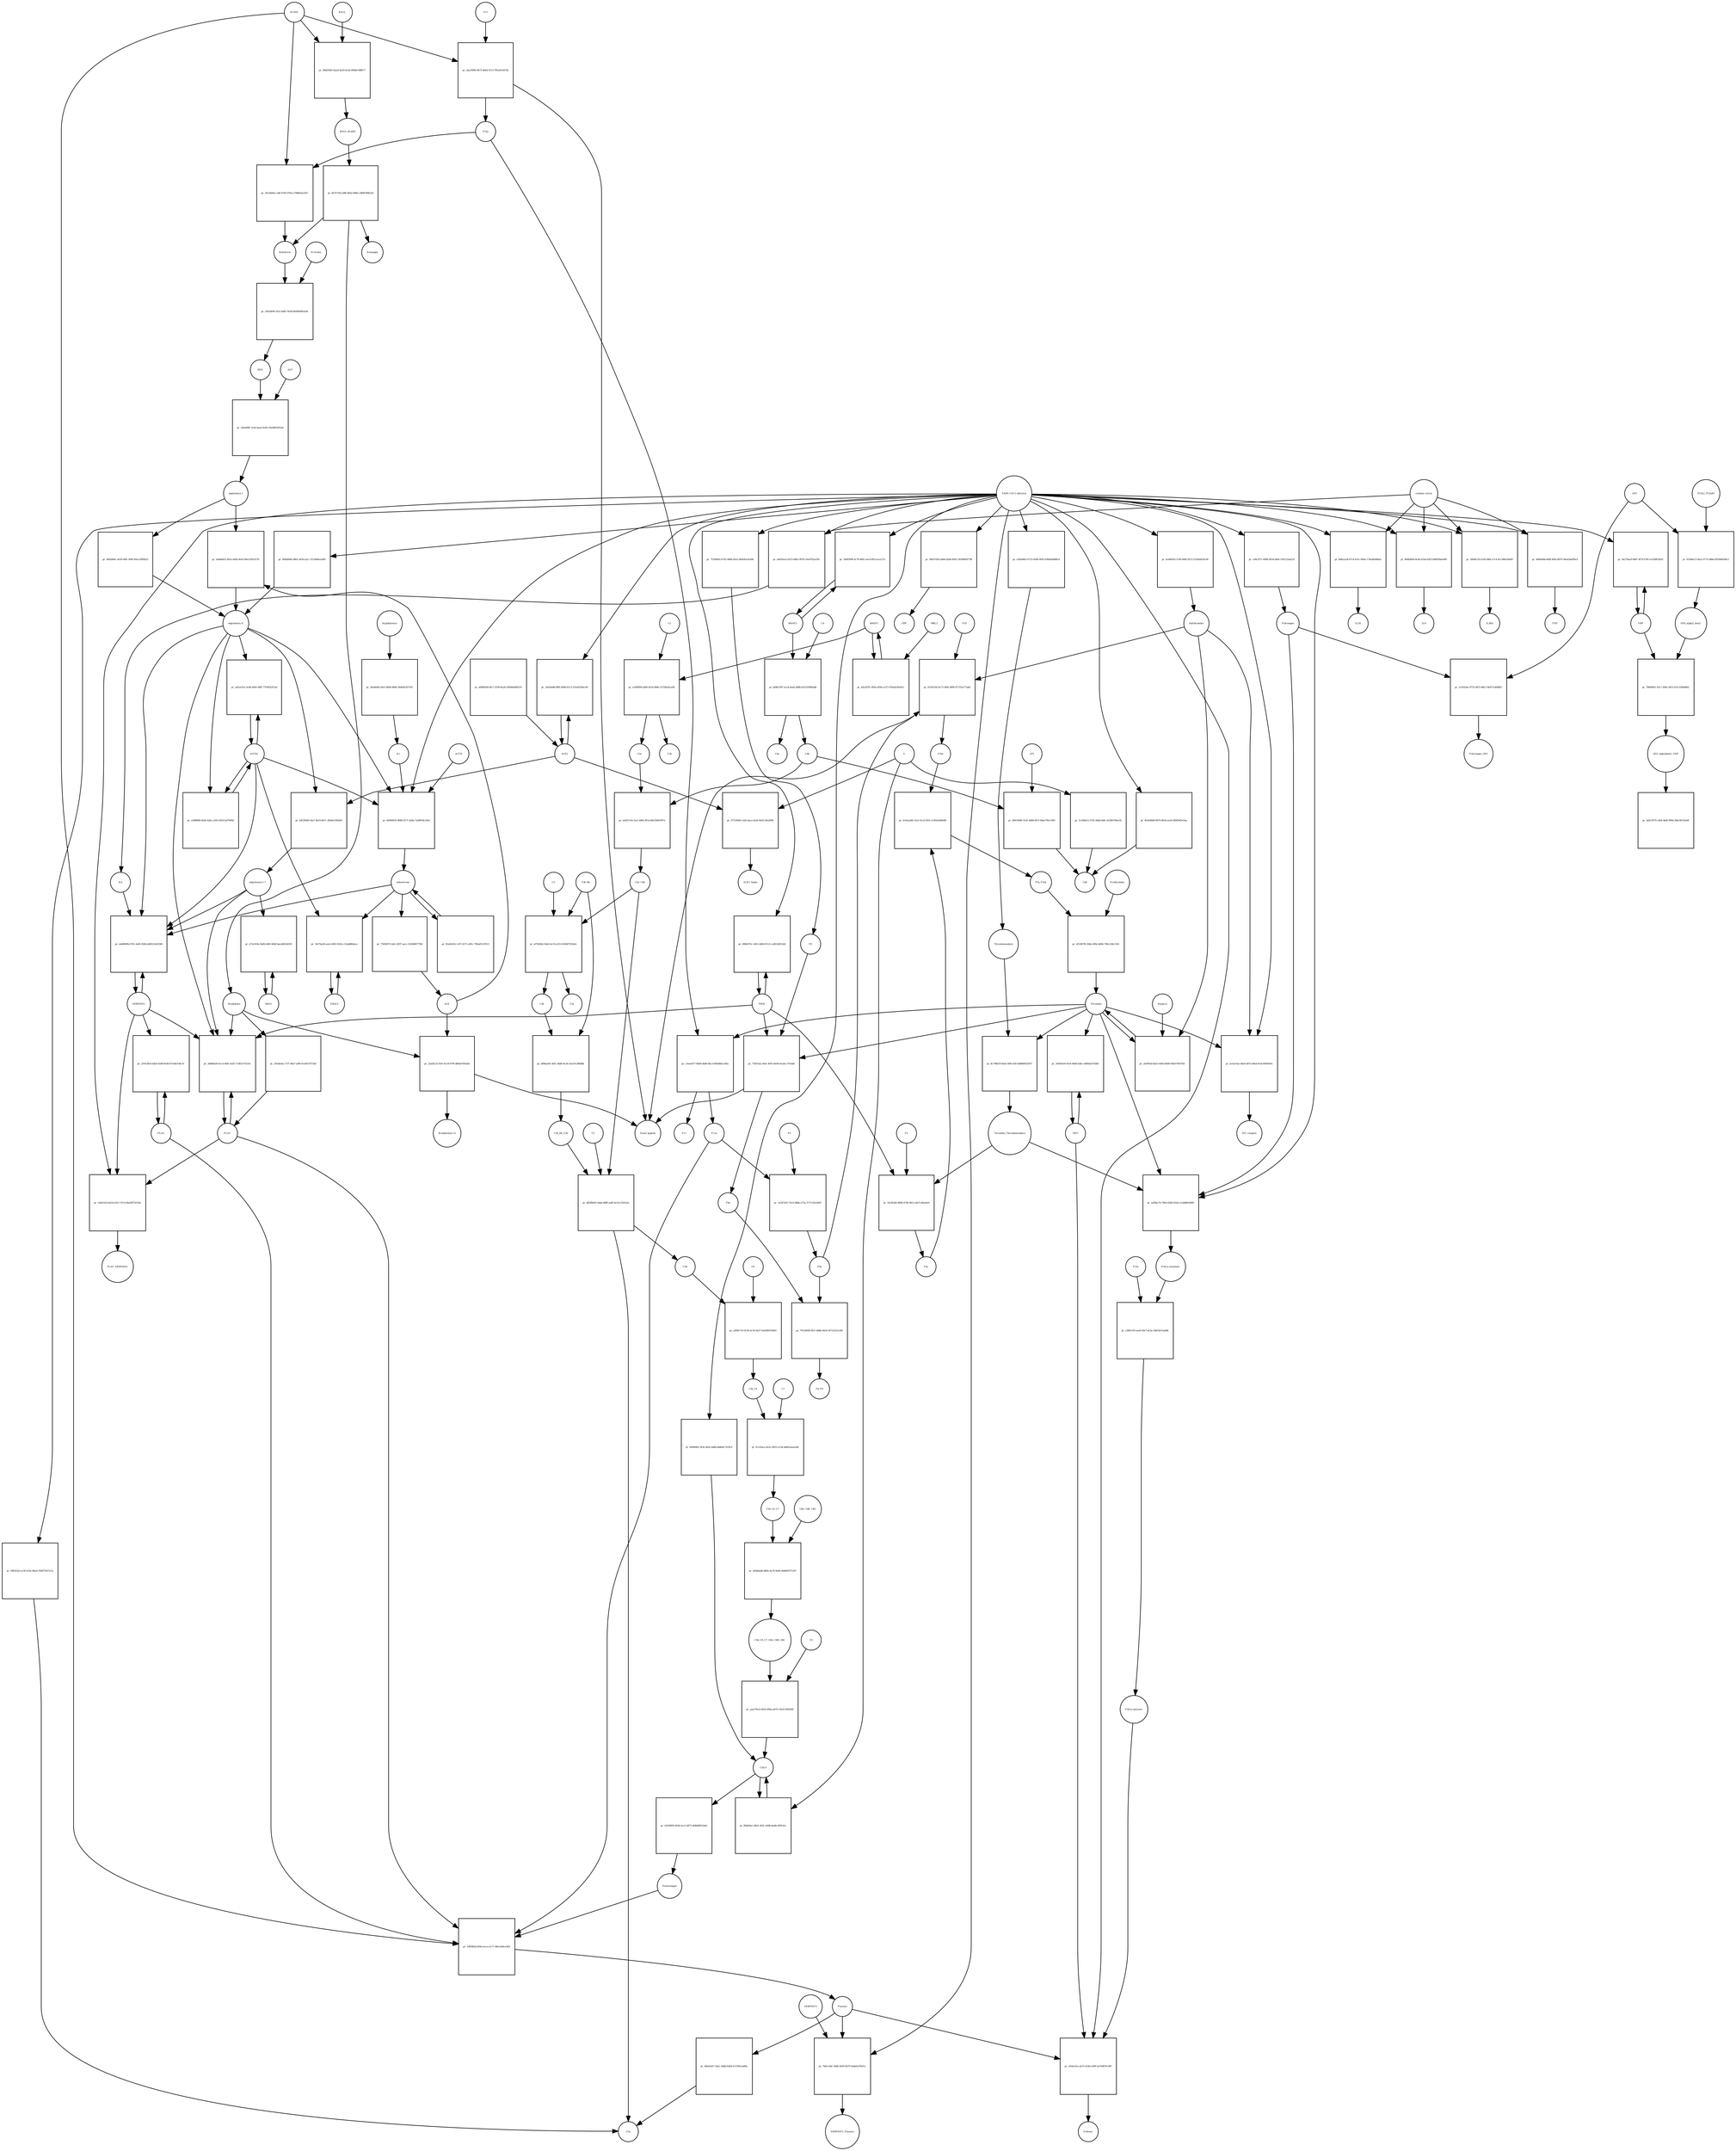 strict digraph  {
AGT [annotation="urn_miriam_hgnc_333|urn_miriam_taxonomy_9606", bipartite=0, cls=macromolecule, fontsize=4, label=AGT, shape=circle];
"pr_c8a44f8f-1a5d-4aa4-9e44-35e9d0529544" [annotation="", bipartite=1, cls=process, fontsize=4, label="pr_c8a44f8f-1a5d-4aa4-9e44-35e9d0529544", shape=square];
"angiotensin I" [annotation="urn_miriam_obo.chebi_CHEBI%3A2718|urn_miriam_taxonomy_9606", bipartite=0, cls="simple chemical", fontsize=4, label="angiotensin I", shape=circle];
REN [annotation="urn_miriam_hgnc.symbol_REN|urn_miriam_taxonomy_9606", bipartite=0, cls=macromolecule, fontsize=4, label=REN, shape=circle];
F10 [annotation="urn_miriam_hgnc_3528|urn_miriam_taxonomy_9606", bipartite=0, cls=macromolecule, fontsize=4, label=F10, shape=circle];
"pr_61202165-8c71-4f6e-9f06-077333c77abd" [annotation="", bipartite=1, cls=process, fontsize=4, label="pr_61202165-8c71-4f6e-9f06-077333c77abd", shape=square];
F10a [annotation="urn_miriam_hgnc.symbol_F10|urn_miriam_mesh_D015951|urn_miriam_brenda_3.4.21.6|urn_miriam_taxonomy_9606", bipartite=0, cls=macromolecule, fontsize=4, label=F10a, shape=circle];
"Small peptide" [annotation=urn_miriam_mesh_D010446, bipartite=0, cls=macromolecule, fontsize=4, label="Small peptide", shape=circle];
F9a [annotation="urn_miriam_hgnc.symbol_F9|urn_miriam_mesh_D015949|urn_miriam_taxonomy_9606", bipartite=0, cls=macromolecule, fontsize=4, label=F9a, shape=circle];
Antithrombin [annotation="urn_miriam_hgnc_775|urn_miriam_taxonomy_9606", bipartite=0, cls=macromolecule, fontsize=4, label=Antithrombin, shape=circle];
"pr_dabbb823-491a-40b5-8e05-6fee35933278" [annotation="", bipartite=1, cls=process, fontsize=4, label="pr_dabbb823-491a-40b5-8e05-6fee35933278", shape=square];
"angiotensin II" [annotation="urn_miriam_obo.chebi_CHEBI%3A2718|urn_miriam_taxonomy_9606", bipartite=0, cls="simple chemical", fontsize=4, label="angiotensin II", shape=circle];
ACE [annotation="urn_miriam_hgnc_2707|urn_miriam_taxonomy_9606", bipartite=0, cls=macromolecule, fontsize=4, label=ACE, shape=circle];
F12 [annotation="urn_miriam_hgnc_3530|urn_miriam_taxonomy_9606", bipartite=0, cls=macromolecule, fontsize=4, label=F12, shape=circle];
"pr_2aa35f86-0b73-4644-9113-7ffa20c647d2" [annotation="", bipartite=1, cls=process, fontsize=4, label="pr_2aa35f86-0b73-4644-9113-7ffa20c647d2", shape=square];
F12a [annotation="urn_miriam_hgnc.symbol_F12|urn_miriam_mesh_D015956|urn_miriam_brenda_3.4.21.38|urn_miriam_taxonomy_9606", bipartite=0, cls=macromolecule, fontsize=4, label=F12a, shape=circle];
KLKB1 [annotation="urn_miriam_hgnc_6371|urn_miriam_taxonomy_9606", bipartite=0, cls=macromolecule, fontsize=4, label=KLKB1, shape=circle];
"pr_c3eae677-8d08-4bd6-8bc3-b65d0b2c2bfa" [annotation="", bipartite=1, cls=process, fontsize=4, label="pr_c3eae677-8d08-4bd6-8bc3-b65d0b2c2bfa", shape=square];
F11 [annotation="urn_miriam_hgnc_3529|urn_miriam_taxonomy_9606", bipartite=0, cls=macromolecule, fontsize=4, label=F11, shape=circle];
F11a [annotation="urn_miriam_hgnc.symbol_F11|urn_miriam_mesh_D015945|urn_miriam_brenda_3.4.21.27|urn_miriam_taxonomy_9606", bipartite=0, cls=macromolecule, fontsize=4, label=F11a, shape=circle];
Thrombin [annotation="urn_miriam_hgnc_3535|urn_miriam_taxonomy_9606", bipartite=0, cls=macromolecule, fontsize=4, label=Thrombin, shape=circle];
"pr_60d29281-baa6-4e20-bc4a-f9fddc588677" [annotation="", bipartite=1, cls=process, fontsize=4, label="pr_60d29281-baa6-4e20-bc4a-f9fddc588677", shape=square];
KNG1 [annotation="urn_miriam_hgnc.symbol_6383|urn_miriam_taxonomy_9606", bipartite=0, cls=macromolecule, fontsize=4, label=KNG1, shape=circle];
KNG1_KLKB1 [annotation="urn_miriam_pubmed_17598838|urn_miriam_intact_EBI-10087151|urn_miriam_hgnc_6371|urn_miriam_hgnc_6383|urn_miriam_taxonomy_9606", bipartite=0, cls=complex, fontsize=4, label=KNG1_KLKB1, shape=circle];
F9 [annotation="urn_miriam_hgnc_35531|urn_miriam_taxonomy_9606", bipartite=0, cls=macromolecule, fontsize=4, label=F9, shape=circle];
"pr_3c647d53-76c6-48bb-a75a-3717cd3cbb91" [annotation="", bipartite=1, cls=process, fontsize=4, label="pr_3c647d53-76c6-48bb-a75a-3717cd3cbb91", shape=square];
"pr_79135090-f831-48db-9d24-56722251a3f4" [annotation="", bipartite=1, cls=process, fontsize=4, label="pr_79135090-f831-48db-9d24-56722251a3f4", shape=square];
F8a [annotation="urn_miriam_hgnc.symbol_F8|urn_miriam_mesh_D015944|urn_miriam_taxonomy_9606", bipartite=0, cls=macromolecule, fontsize=4, label=F8a, shape=circle];
F8_F9 [annotation="urn_miriam_pubmed_22471307|urn_miriam_hgnc_3546|urn_miriam_hgnc_35531|urn_miriam_intact_EBI-11621595|urn_miriam_taxonomy_9606", bipartite=0, cls=complex, fontsize=4, label=F8_F9, shape=circle];
F5 [annotation="urn_miriam_hgnc_3541|urn_miriam_taxonomy_9606", bipartite=0, cls=macromolecule, fontsize=4, label=F5, shape=circle];
"pr_16c6f2b6-98d9-4706-9fe2-e8e7c46eafe6" [annotation="", bipartite=1, cls=process, fontsize=4, label="pr_16c6f2b6-98d9-4706-9fe2-e8e7c46eafe6", shape=square];
F5a [annotation="urn_miriam_hgnc.symbol_F5|urn_miriam_mesh_D015943|urn_miriam_taxonomy_9606", bipartite=0, cls=macromolecule, fontsize=4, label=F5a, shape=circle];
Thrombin_Thrombomodulin [annotation="urn_miriam_pubmed_6282863|urn_miriam_taxonomy_9986|urn_miriam_biogrid_283352|urn_miriam_mesh_D013917|urn_miriam_hgnc_11784", bipartite=0, cls=complex, fontsize=4, label=Thrombin_Thrombomodulin, shape=circle];
PROC [annotation="urn_miriam_hgnc_9451|urn_miriam_taxonomy_9606", bipartite=0, cls=macromolecule, fontsize=4, label=PROC, shape=circle];
"pr_0c9aa3d4-13e2-41cd-9201-a7d5d1d90e8b" [annotation="", bipartite=1, cls=process, fontsize=4, label="pr_0c9aa3d4-13e2-41cd-9201-a7d5d1d90e8b", shape=square];
F5a_F10a [annotation="urn_miriam_pubmed_2303476|urn_miriam_mesh_C022475|urn_miriam_mesh_D15943|urn_miriam_mesh_D015951|urn_miriam_taxonomy_9606", bipartite=0, cls=complex, fontsize=4, label=F5a_F10a, shape=circle];
Prothrombin [annotation="urn_miriam_hgnc_3535|urn_miriam_taxonomy_9606", bipartite=0, cls=macromolecule, fontsize=4, label=Prothrombin, shape=circle];
"pr_d51687f0-29de-490e-b846-780c228c5182" [annotation="", bipartite=1, cls=process, fontsize=4, label="pr_d51687f0-29de-490e-b846-780c228c5182", shape=square];
"pr_afeff93d-bb23-405b-80d9-f4bf37947565" [annotation="", bipartite=1, cls=process, fontsize=4, label="pr_afeff93d-bb23-405b-80d9-f4bf37947565", shape=square];
Heparin [annotation="urn_miriam_pubmed_708377|urn_miriam_obo.chebi_CHEBI%3A28304|urn_miriam_taxonomy_9606", bipartite=0, cls="simple chemical", fontsize=4, label=Heparin, shape=circle];
Plasminogen [annotation="urn_miriam_hgnc_9071|urn_miriam_taxonomy_9606", bipartite=0, cls=macromolecule, fontsize=4, label=Plasminogen, shape=circle];
"pr_1df09b24-859a-4cce-a171-48ec6e8ce264" [annotation="", bipartite=1, cls=process, fontsize=4, label="pr_1df09b24-859a-4cce-a171-48ec6e8ce264", shape=square];
Plasmin [annotation="urn_miriam_hgnc.symbol_PLG|urn_miriam_mesh_D005341|urn_miriam_brenda_3.4.21.7|urn_miriam_taxonomy_9606", bipartite=0, cls=macromolecule, fontsize=4, label=Plasmin, shape=circle];
PLAT [annotation="urn_miriam_hgnc_9051|urn_miriam_taxonomy_9606", bipartite=0, cls=macromolecule, fontsize=4, label=PLAT, shape=circle];
PLAU [annotation="urn_miriam_hgnc_9052|urn_miriam_taxonomy_9606", bipartite=0, cls=macromolecule, fontsize=4, label=PLAU, shape=circle];
"pr_ae3a14aa-b4ed-487a-b6ed-9cbc409efd3a" [annotation="", bipartite=1, cls=process, fontsize=4, label="pr_ae3a14aa-b4ed-487a-b6ed-9cbc409efd3a", shape=square];
"TAT complex" [annotation="urn_miriam_pubmed_22930518|urn_miriam_mesh_C046193|urn_miriam_mesh_D013917|urn_miriam_hgnc_775|urn_miriam_taxonomy_9606", bipartite=0, cls=complex, fontsize=4, label="TAT complex", shape=circle];
"SARS-CoV-2 infection" [annotation="urn_miriam_taxonomy_2697049|urn_miriam_mesh_D012327", bipartite=0, cls=phenotype, fontsize=4, label="SARS-CoV-2 infection", shape=circle];
"pr_3db8b5e8-4cc4-409c-b2d7-154f2e75523e" [annotation="", bipartite=1, cls=process, fontsize=4, label="pr_3db8b5e8-4cc4-409c-b2d7-154f2e75523e", shape=square];
SERPINE1 [annotation="", bipartite=0, cls=macromolecule, fontsize=4, label=SERPINE1, shape=circle];
Bradykinin [annotation="urn_miriam_obo.chebi_CHEBI%3A3165|urn_miriam_taxonomy_9606", bipartite=0, cls=macromolecule, fontsize=4, label=Bradykinin, shape=circle];
"angiotensin I-7" [annotation="urn_miriam_obo.chebi_CHEBI%3A55438|urn_miriam_taxonomy_9606", bipartite=0, cls="simple chemical", fontsize=4, label="angiotensin I-7", shape=circle];
TAFI [annotation="urn_miriam_hgnc_1546|urn_miriam_taxonomy_9606", bipartite=0, cls=macromolecule, fontsize=4, label=TAFI, shape=circle];
"pr_205663e9-fe54-40d4-b5bc-e680eb37b5b0" [annotation="", bipartite=1, cls=process, fontsize=4, label="pr_205663e9-fe54-40d4-b5bc-e680eb37b5b0", shape=square];
"pr_c8e0141d-de16-43a7-97c6-4ba93f7431be" [annotation="", bipartite=1, cls=process, fontsize=4, label="pr_c8e0141d-de16-43a7-97c6-4ba93f7431be", shape=square];
PLAT_SERPINE1 [annotation="urn_miriam_pubmed_22449964|urn_miriam_intact_EBI-7800882|urn_miriam_hgnc_9051|urn_miriam_hgnc_8593|urn_miriam_taxonomy_9606", bipartite=0, cls=complex, fontsize=4, label=PLAT_SERPINE1, shape=circle];
"pr_40d30841-4e59-49fc-9f46-9dce19f0fb22" [annotation="", bipartite=1, cls=process, fontsize=4, label="pr_40d30841-4e59-49fc-9f46-9dce19f0fb22", shape=square];
"pr_c0dc3f71-696d-4934-bb01-f30121fad12f" [annotation="", bipartite=1, cls=process, fontsize=4, label="pr_c0dc3f71-696d-4934-bb01-f30121fad12f", shape=square];
Fibrinogen [annotation="urn_miriam_pubmed_19296670|urn_miriam_obo.go_GO%3A0005577|urn_miriam_hgnc_3661|urn_miriam_hgnc_3662|urn_miriam_hgnc_3694|urn_miriam_taxonomy_9606", bipartite=0, cls=complex, fontsize=4, label=Fibrinogen, shape=circle];
"pr_fb7071fd-a98f-4602-980b-cdf88780b524" [annotation="", bipartite=1, cls=process, fontsize=4, label="pr_fb7071fd-a98f-4602-980b-cdf88780b524", shape=square];
Kininogen [annotation="urn_miriam_hgnc.symbol_KNG1|urn_miriam_mesh_D019679|urn_miriam_taxonomy_9606", bipartite=0, cls=macromolecule, fontsize=4, label=Kininogen, shape=circle];
Kallikrein [annotation="urn_miriam_hgnc.symbol_KLKB1|urn_miriam_mesh_D020842|urn_miriam_brenda_3.4.21.34|urn_miriam_taxonomy_9606", bipartite=0, cls=macromolecule, fontsize=4, label=Kallikrein, shape=circle];
"pr_aafbbc74-7864-4284-933d-1ca8d6b54f89" [annotation="", bipartite=1, cls=process, fontsize=4, label="pr_aafbbc74-7864-4284-933d-1ca8d6b54f89", shape=square];
"Fibrin monomer" [annotation="urn_miriam_mesh_C011468|urn_miriam_taxonomy_9606", bipartite=0, cls=macromolecule, fontsize=4, label="Fibrin monomer", shape=circle];
"pr_8c798b19-8a42-4f6f-af5f-6d8840f32057" [annotation="", bipartite=1, cls=process, fontsize=4, label="pr_8c798b19-8a42-4f6f-af5f-6d8840f32057", shape=square];
Thrombomodulin [annotation="urn_miriam_hgnc_11784|urn_miriam_taxonomy_9606", bipartite=0, cls=macromolecule, fontsize=4, label=Thrombomodulin, shape=circle];
C3 [annotation="urn_miriam_hgnc_1318|urn_miriam_taxonomy_9606", bipartite=0, cls=macromolecule, fontsize=4, label=C3, shape=circle];
"pr_af7826b2-04a0-4c10-a255-6100d7593a0c" [annotation="", bipartite=1, cls=process, fontsize=4, label="pr_af7826b2-04a0-4c10-a255-6100d7593a0c", shape=square];
C3a [annotation="urn_miriam_hgnc.symbol_C3|urn_miriam_mesh_D015926|urn_miriam_taxonomy_9606", bipartite=0, cls=macromolecule, fontsize=4, label=C3a, shape=circle];
C3b [annotation="urn_miriam_hgnc.symbol_C3|urn_miriam_mesh_D003179|urn_miriam_taxonomy_9606", bipartite=0, cls=macromolecule, fontsize=4, label=C3b, shape=circle];
C3b_Bb [annotation="urn_miriam_pubmed_12440962|urn_miriam_brenda_3.4.21.47|urn_miriam_mesh_D051561|urn_miriam_mesh_D003179|urn_miriam_hgnc_1037|urn_miriam_taxonomy_9606", bipartite=0, cls=complex, fontsize=4, label=C3b_Bb, shape=circle];
C2a_C4b [annotation="urn_miriam_mesh_D051574|urn_miriam_brenda_3.4.21.43|urn_miriam_mesh_D050678|urn_miriam_hgnc_1324|urn_miriam_taxonomy_9606", bipartite=0, cls=complex, fontsize=4, label=C2a_C4b, shape=circle];
C5 [annotation="urn_miriam_hgnc_1331|urn_miriam_taxonomy_9606", bipartite=0, cls=macromolecule, fontsize=4, label=C5, shape=circle];
"pr_dd58b943-4dab-488f-aa8f-6a7ec5243a5a" [annotation="", bipartite=1, cls=process, fontsize=4, label="pr_dd58b943-4dab-488f-aa8f-6a7ec5243a5a", shape=square];
C5b [annotation="urn_miriam_hgnc.symbol_C5|urn_miriam_mesh_D050776|urn_miriam_taxonomy_9606", bipartite=0, cls=macromolecule, fontsize=4, label=C5b, shape=circle];
C5a [annotation="urn_miriam_hgnc.symbol_C5|urn_miriam_mesh_D015936|urn_miriam_taxonomy_9606", bipartite=0, cls=macromolecule, fontsize=4, label=C5a, shape=circle];
C3b_Bb_C3b [annotation="urn_miriam_pubmed_12440962|urn_miriam_brenda_34.4.21.47|urn_miriam_mesh_D051566|urn_miriam_mesh_D003179|urn_miriam_hgnc_1037|urn_miriam_taxonomy_9606", bipartite=0, cls=complex, fontsize=4, label=C3b_Bb_C3b, shape=circle];
"pr_a099c753-8130-4c50-8e37-b5d39f474603" [annotation="", bipartite=1, cls=process, fontsize=4, label="pr_a099c753-8130-4c50-8e37-b5d39f474603", shape=square];
C6 [annotation="urn_miriam_hgnc_1339|urn_miriam_taxonomy_9606", bipartite=0, cls=macromolecule, fontsize=4, label=C6, shape=circle];
C5b_C6 [annotation="urn_miriam_mesh_C050974|urn_miriam_mesh_D050776|urn_miriam_hgnc_1339|urn_miriam_taxonomy_9606", bipartite=0, cls=complex, fontsize=4, label=C5b_C6, shape=circle];
"pr_fcc03ace-d21e-4955-a158-b8d01eaae5d6" [annotation="", bipartite=1, cls=process, fontsize=4, label="pr_fcc03ace-d21e-4955-a158-b8d01eaae5d6", shape=square];
C7 [annotation="urn_miriam_hgnc_HGNC%3A1346|urn_miriam_taxonomy_9606", bipartite=0, cls=macromolecule, fontsize=4, label=C7, shape=circle];
C5b_C6_C7 [annotation="urn_miriam_pubmed_28630159|urn_miriam_mesh_C037453|urn_miriam_mesh_D050776|urn_miriam_hgnc_1339|urn_miriam_hgnc_1346|urn_miriam_taxonomy_9606", bipartite=0, cls=complex, fontsize=4, label=C5b_C6_C7, shape=circle];
"pr_b0440abb-880e-4a74-9e84-9dd400575347" [annotation="", bipartite=1, cls=process, fontsize=4, label="pr_b0440abb-880e-4a74-9e84-9dd400575347", shape=square];
C8A_C8B_C8G [annotation="urn_miriam_mesh_D003185|urn_miriam_hgnc_1353|urn_miriam_hgnc_1352|urn_miriam_hgnc_1354|urn_miriam_taxonomy_9606", bipartite=0, cls=complex, fontsize=4, label=C8A_C8B_C8G, shape=circle];
C5b_C6_C7_C8A_C8B_C8G [annotation="urn_miriam_pubmed_28630159|urn_miriam_mesh_C042295|urn_miriam_mesh_D050776|urn_miriam_hgnc_1339|urn_miriam_hgnc_1352|urn_miriam_hgnc_1353|urn_miriam_hgnc_1354|urn_miriam_taxonomy_9606", bipartite=0, cls=complex, fontsize=4, label=C5b_C6_C7_C8A_C8B_C8G, shape=circle];
"pr_aae57bcd-26e9-484a-ab79-c0e5c3500280" [annotation="", bipartite=1, cls=process, fontsize=4, label="pr_aae57bcd-26e9-484a-ab79-c0e5c3500280", shape=square];
C9 [annotation="urn_miriam_hgnc_1358|urn_miriam_taxonomy_9606", bipartite=0, cls=macromolecule, fontsize=4, label=C9, shape=circle];
"C5b-9" [annotation="urn_miriam_obo.go_GO%3A0005579|urn_miriam_mesh_D015938|urn_miriam_mesh_D050776|urn_miriam_hgnc_1339|urn_miriam_hgnc_1346|urn_miriam_hgnc_1352|urn_miriam_hgnc_1353|urn_miriam_hgnc_1354|urn_miriam_hgnc_1358|urn_miriam_taxonomy_9606", bipartite=0, cls=complex, fontsize=4, label="C5b-9", shape=circle];
"pr_25913824-6d24-45d9-8c0b-67e44214fa7e" [annotation="", bipartite=1, cls=process, fontsize=4, label="pr_25913824-6d24-45d9-8c0b-67e44214fa7e", shape=square];
MASP2 [annotation="urn_miriam_hgnc_6902|urn_miriam_taxonomy_9606", bipartite=0, cls=macromolecule, fontsize=4, label=MASP2, shape=circle];
"pr_560f5999-4c78-4661-aec0-fffccace127a" [annotation="", bipartite=1, cls=process, fontsize=4, label="pr_560f5999-4c78-4661-aec0-fffccace127a", shape=square];
MASP1 [annotation="urn_miriam_hgnc_6901|urn_miriam_taxonomy_9606", bipartite=0, cls=macromolecule, fontsize=4, label=MASP1, shape=circle];
"pr_45e2d7fc-895a-459e-a127-076a0c093d15" [annotation="", bipartite=1, cls=process, fontsize=4, label="pr_45e2d7fc-895a-459e-a127-076a0c093d15", shape=square];
MBL2 [annotation="urn_miriam_hgnc_6902|urn_miriam_taxonomy_9606", bipartite=0, cls=macromolecule, fontsize=4, label=MBL2, shape=circle];
C4 [annotation="urn_miriam_mesh_D00318|urn_miriam_taxonomy_9606", bipartite=0, cls=macromolecule, fontsize=4, label=C4, shape=circle];
"pr_b69b1387-eca4-4ead-a88b-b22103996ad8" [annotation="", bipartite=1, cls=process, fontsize=4, label="pr_b69b1387-eca4-4ead-a88b-b22103996ad8", shape=square];
C4b [annotation="urn_miriam_hgnc_1324|urn_miriam_taxonomy_9606", bipartite=0, cls=macromolecule, fontsize=4, label=C4b, shape=circle];
C4a [annotation="urn_miriam_hgnc_1323|urn_miriam_taxonomy_9606", bipartite=0, cls=macromolecule, fontsize=4, label=C4a, shape=circle];
"pr_eb267c64-2ecf-4865-8f1d-d0e35841967e" [annotation="", bipartite=1, cls=process, fontsize=4, label="pr_eb267c64-2ecf-4865-8f1d-d0e35841967e", shape=square];
C2a [annotation="urn_miriam_hgnc.symbol_C2|urn_miriam_mesh_D050678|urn_miriam_taxonomy_9606", bipartite=0, cls=macromolecule, fontsize=4, label=C2a, shape=circle];
"pr_df66ae9e-3d3c-4bd0-8c36-2ea10138b8bb" [annotation="", bipartite=1, cls=process, fontsize=4, label="pr_df66ae9e-3d3c-4bd0-8c36-2ea10138b8bb", shape=square];
"pr_d8418486-31d1-4d68-8f15-68ae785a7495" [annotation="", bipartite=1, cls=process, fontsize=4, label="pr_d8418486-31d1-4d68-8f15-68ae785a7495", shape=square];
C4d [annotation="urn_miriam_hgnc.symbol_C4b|urn_miriam_mesh_C032261|urn_miriam_taxonomy_9606", bipartite=0, cls=macromolecule, fontsize=4, label=C4d, shape=circle];
CFI [annotation="urn_miriam_hgnc_2771|urn_miriam_taxonomy_9606", bipartite=0, cls=macromolecule, fontsize=4, label=CFI, shape=circle];
"pr_75298d02-6742-486b-85e2-40efd5e3e2b8" [annotation="", bipartite=1, cls=process, fontsize=4, label="pr_75298d02-6742-486b-85e2-40efd5e3e2b8", shape=square];
F8 [annotation="urn_miriam_hgnc_3546|urn_miriam_taxonomy_9606", bipartite=0, cls=macromolecule, fontsize=4, label=F8, shape=circle];
"pr_dc484161-f109-446f-9215-515b56b10c90" [annotation="", bipartite=1, cls=process, fontsize=4, label="pr_dc484161-f109-446f-9215-515b56b10c90", shape=square];
ACE2 [annotation="urn_miriam_hgnc_13557|urn_miriam_taxonomy_9606", bipartite=0, cls=macromolecule, fontsize=4, label=ACE2, shape=circle];
"pr_19a5ba88-8ff6-4966-b113-332e6209ec90" [annotation="", bipartite=1, cls=process, fontsize=4, label="pr_19a5ba88-8ff6-4966-b113-332e6209ec90", shape=square];
"pr_97154944-1eb2-4ace-b2af-9d1fc26a289b" [annotation="", bipartite=1, cls=process, fontsize=4, label="pr_97154944-1eb2-4ace-b2af-9d1fc26a289b", shape=square];
S [annotation="urn_miriam_uniprot_P0DTC2|urn_miriam_uniprot_P59594|urn_miriam_taxonomy_2697049", bipartite=0, cls=macromolecule, fontsize=4, label=S, shape=circle];
ACE2_Spike [annotation="urn_miriam_pdb_6CS2|urn_miriam_hgnc_13557|urn_miriam_uniprot_P0DTC2|urn_miriam_taxonomy_9606|urn_miriam_taxonomy_2697049", bipartite=0, cls=complex, fontsize=4, label=ACE2_Spike, shape=circle];
"pr_a0808d30-bfc7-4199-8a2b-30949ed06219" [annotation="", bipartite=1, cls=process, fontsize=4, label="pr_a0808d30-bfc7-4199-8a2b-30949ed06219", shape=square];
"pr_6453f446-5da7-4b19-b87c-2fb9a5185b94" [annotation="", bipartite=1, cls=process, fontsize=4, label="pr_6453f446-5da7-4b19-b87c-2fb9a5185b94", shape=square];
"pr_5c366b13-2702-4dbd-bbfc-b228b79decf6" [annotation="", bipartite=1, cls=process, fontsize=4, label="pr_5c366b13-2702-4dbd-bbfc-b228b79decf6", shape=square];
"pr_fb0b56ec-8b21-4f3c-a098-6ad4c399141c" [annotation="", bipartite=1, cls=process, fontsize=4, label="pr_fb0b56ec-8b21-4f3c-a098-6ad4c399141c", shape=square];
"pr_99457d56-ab6d-42d6-8563-3934f809778f" [annotation="", bipartite=1, cls=process, fontsize=4, label="pr_99457d56-ab6d-42d6-8563-3934f809778f", shape=square];
CRP [annotation="urn_miriam_hgnc_2367|urn_miriam_taxonomy_9606", bipartite=0, cls=macromolecule, fontsize=4, label=CRP, shape=circle];
VWF [annotation="urn_miriam_hgnc_12726|urn_miriam_taxonomy_9606", bipartite=0, cls=macromolecule, fontsize=4, label=VWF, shape=circle];
"pr_0e27bae9-6867-4f70-b70f-ce530ff583ef" [annotation="", bipartite=1, cls=process, fontsize=4, label="pr_0e27bae9-6867-4f70-b70f-ce530ff583ef", shape=square];
"pr_0968476c-1d01-4408-87e3-ccd615d012d2" [annotation="", bipartite=1, cls=process, fontsize=4, label="pr_0968476c-1d01-4408-87e3-ccd615d012d2", shape=square];
"pr_60f984b1-0f3e-4b3e-8d6b-bbd69c7419c9" [annotation="", bipartite=1, cls=process, fontsize=4, label="pr_60f984b1-0f3e-4b3e-8d6b-bbd69c7419c9", shape=square];
"pr_4b3e68d8-8870-4634-ae5d-4fbf56d3c0aa" [annotation="", bipartite=1, cls=process, fontsize=4, label="pr_4b3e68d8-8870-4634-ae5d-4fbf56d3c0aa", shape=square];
"pr_784c1e8e-36db-4439-bb70-0add3a7f631a" [annotation="", bipartite=1, cls=process, fontsize=4, label="pr_784c1e8e-36db-4439-bb70-0add3a7f631a", shape=square];
SERPINF2 [annotation="urn_miriam_hgnc_9075|urn_miriam_taxonomy_9606", bipartite=0, cls=macromolecule, fontsize=4, label=SERPINF2, shape=circle];
SERPINF2_Plasmin [annotation="urn_miriam_pubmed_2437112|urn_miriam_biogrid_314240|urn_miriam_hgnc_9075|urn_miriam_mesh_D005341|urn_miriam_taxonomy_9606", bipartite=0, cls=complex, fontsize=4, label=SERPINF2_Plasmin, shape=circle];
"pr_e3b5d643-0733-4566-995f-436bd5db89cd" [annotation="", bipartite=1, cls=process, fontsize=4, label="pr_e3b5d643-0733-4566-995f-436bd5db89cd", shape=square];
"pr_59c5600a-c5df-4783-97b5-e788863ac657" [annotation="", bipartite=1, cls=process, fontsize=4, label="pr_59c5600a-c5df-4783-97b5-e788863ac657", shape=square];
Prorenin [annotation="urn_miriam_hgnc_9958|urn_miriam_taxonomy_9606", bipartite=0, cls=macromolecule, fontsize=4, label=Prorenin, shape=circle];
"pr_18424f99-52e5-4d81-9e38-4658000b5d30" [annotation="", bipartite=1, cls=process, fontsize=4, label="pr_18424f99-52e5-4d81-9e38-4658000b5d30", shape=square];
"pr_bdfea1a8-87c9-47ec-949a-17dedfa68da0" [annotation="", bipartite=1, cls=process, fontsize=4, label="pr_bdfea1a8-87c9-47ec-949a-17dedfa68da0", shape=square];
IL1B [annotation="urn_miriam_hgnc_5992|urn_miriam_taxonomy_9606", bipartite=0, cls=macromolecule, fontsize=4, label=IL1B, shape=circle];
"cytokine storm" [annotation="urn_miriam_pubmed_2504360|urn_miriam_taxonomy_9606", bipartite=0, cls=phenotype, fontsize=4, label="cytokine storm", shape=circle];
"pr_ed035ea3-d153-48b3-9976-16e9762a1f9c" [annotation="", bipartite=1, cls=process, fontsize=4, label="pr_ed035ea3-d153-48b3-9976-16e9762a1f9c", shape=square];
IL6 [annotation="urn_miriam_hgnc_6018|urn_miriam_taxonomy_9606", bipartite=0, cls=macromolecule, fontsize=4, label=IL6, shape=circle];
"pr_49f2432e-ec9f-418a-86ed-350875637a7a" [annotation="", bipartite=1, cls=process, fontsize=4, label="pr_49f2432e-ec9f-418a-86ed-350875637a7a", shape=square];
"pr_804fdd49-dc44-41b4-8293-b98f5f0ae469" [annotation="", bipartite=1, cls=process, fontsize=4, label="pr_804fdd49-dc44-41b4-8293-b98f5f0ae469", shape=square];
IL8 [annotation="urn_miriam_hgnc_6025|urn_miriam_taxonomy_9606", bipartite=0, cls=macromolecule, fontsize=4, label=IL8, shape=circle];
"pr_2fb40c18-a318-446f-a7c4-9cc586e54649" [annotation="", bipartite=1, cls=process, fontsize=4, label="pr_2fb40c18-a318-446f-a7c4-9cc586e54649", shape=square];
IL2RA [annotation="urn_miriam_hgnc_6008|urn_miriam_taxonomy_9606", bipartite=0, cls=macromolecule, fontsize=4, label=IL2RA, shape=circle];
C2 [annotation="urn_miriam_hgnc_1248|urn_miriam_taxonomy_9606", bipartite=0, cls=macromolecule, fontsize=4, label=C2, shape=circle];
"pr_a1f69f99-a409-4224-896e-5370fad2ca06" [annotation="", bipartite=1, cls=process, fontsize=4, label="pr_a1f69f99-a409-4224-896e-5370fad2ca06", shape=square];
C2b [annotation="urn_miriam_hgnc.symbol_C2|urn_miriam_mesh_D050679|urn_miriam_taxonomy_9606", bipartite=0, cls=macromolecule, fontsize=4, label=C2b, shape=circle];
"pr_2d16685f-6636-4ce1-b873-dfdb49022dad" [annotation="", bipartite=1, cls=process, fontsize=4, label="pr_2d16685f-6636-4ce1-b873-dfdb49022dad", shape=square];
"pr_46b3ed27-5b2c-4dbd-b284-b11509cabf8a" [annotation="", bipartite=1, cls=process, fontsize=4, label="pr_46b3ed27-5b2c-4dbd-b284-b11509cabf8a", shape=square];
"pr_46f6d4bd-6d9f-4f9a-8879-36e45da0f9c9" [annotation="", bipartite=1, cls=process, fontsize=4, label="pr_46f6d4bd-6d9f-4f9a-8879-36e45da0f9c9", shape=square];
TNF [annotation="urn_miriam_hgnc_11892|urn_miriam_taxonomy_9606", bipartite=0, cls=macromolecule, fontsize=4, label=TNF, shape=circle];
"pr_c5891cf0-eea9-45e7-8c5a-5dd15b7ea08b" [annotation="", bipartite=1, cls=process, fontsize=4, label="pr_c5891cf0-eea9-45e7-8c5a-5dd15b7ea08b", shape=square];
"Fibrin polymer" [annotation="urn_miriam_mesh_C465961|urn_miriam_taxonomy_9606", bipartite=0, cls=macromolecule, fontsize=4, label="Fibrin polymer", shape=circle];
F13a [annotation="urn_miriam_hgnc.symbol_F13|urn_miriam_mesh_D026122|urn_miriam_brenda_2.3.2.13|urn_miriam_taxonomy_9606", bipartite=0, cls=macromolecule, fontsize=4, label=F13a, shape=circle];
"pr_e41bc01e-ab7e-4c8d-a589-5a70d876c987" [annotation="", bipartite=1, cls=process, fontsize=4, label="pr_e41bc01e-ab7e-4c8d-a589-5a70d876c987", shape=square];
"D-dimer" [annotation="urn_miriam_pubmed_19008457|urn_miriam_mesh_C036309|urn_miriam_taxonomy_9606", bipartite=0, cls=macromolecule, fontsize=4, label="D-dimer", shape=circle];
GP6_alpha2beta1_VWF [annotation="urn_miriam_pubmed_25051961|urn_miriam_taxonomy_10090|urn_miriam_hgnc_14338|urn_miriam_hgnc_6137|urn_miriam_hgnc_6153|urn_miriam_hgnc_12726", bipartite=0, cls=complex, fontsize=4, label=GP6_alpha2beta1_VWF, shape=circle];
"pr_4d2c5970-a3b4-4bdf-998d-38dc9b7a9a4f" [annotation="", bipartite=1, cls="omitted process", fontsize=4, label="pr_4d2c5970-a3b4-4bdf-998d-38dc9b7a9a4f", shape=square];
GP6 [annotation="urn_miriam_hgnc_HGNC%3A14388|urn_miriam_taxonomy_9606", bipartite=0, cls=macromolecule, fontsize=4, label=GP6, shape=circle];
"pr_02364e13-9aa1-477a-9d9a-ff05b46300c1" [annotation="", bipartite=1, cls=process, fontsize=4, label="pr_02364e13-9aa1-477a-9d9a-ff05b46300c1", shape=square];
ITGA2_ITGAB1 [annotation="urn_miriam_intact_EBI-16428357|urn_miriam_hgnc_6137|urn_miriam_hgnc_6153|urn_miriam_taxonomy_9606", bipartite=0, cls=complex, fontsize=4, label=ITGA2_ITGAB1, shape=circle];
GP6_alpha2_beta1 [annotation="urn_miriam_pubmed_25051961|urn_miriam_taxonomy_10090|urn_miriam_hgnc_14338|urn_miriam_hgnc_6137|urn_miriam_hgnc_6153", bipartite=0, cls=complex, fontsize=4, label=GP6_alpha2_beta1, shape=circle];
"pr_78b99851-03c7-490c-bf52-015c339dd9d2" [annotation="", bipartite=1, cls=process, fontsize=4, label="pr_78b99851-03c7-490c-bf52-015c339dd9d2", shape=square];
"pr_2c9163ee-9733-4872-86a7-4b471c6f4b63" [annotation="", bipartite=1, cls=process, fontsize=4, label="pr_2c9163ee-9733-4872-86a7-4b471c6f4b63", shape=square];
Fibrinogen_GP6 [annotation="urn_miriam_pubmed_19296670|urn_miriam_obo.go_GO%3A0005577|urn_miriam_hgnc_HGNC%3A14388|urn_miriam_taxonomy_9606", bipartite=0, cls=complex, fontsize=4, label=Fibrinogen_GP6, shape=circle];
MAS1 [annotation="", bipartite=0, cls=macromolecule, fontsize=4, label=MAS1, shape=circle];
"pr_a72c818a-9a86-4683-b66f-bea3d618ef39" [annotation="", bipartite=1, cls=process, fontsize=4, label="pr_a72c818a-9a86-4683-b66f-bea3d618ef39", shape=square];
AGTR1 [annotation=urn_miriam_hgnc_336, bipartite=0, cls=macromolecule, fontsize=4, label=AGTR1, shape=circle];
"pr_ad1ee1b1-5cbb-449e-94ff-77f36f3247ad" [annotation="", bipartite=1, cls=process, fontsize=4, label="pr_ad1ee1b1-5cbb-449e-94ff-77f36f3247ad", shape=square];
"pr_241bfa4a-1737-46a7-af96-0cef027073a0" [annotation="", bipartite=1, cls=process, fontsize=4, label="pr_241bfa4a-1737-46a7-af96-0cef027073a0", shape=square];
"pr_22ad2c32-fb1f-4c18-97f9-d80a6785d2fa" [annotation="", bipartite=1, cls=process, fontsize=4, label="pr_22ad2c32-fb1f-4c18-97f9-d80a6785d2fa", shape=square];
"Bradykinin(1-5)" [annotation="urn_miriam_mesh_C079000|urn_miriam_taxonomy_9606", bipartite=0, cls=macromolecule, fontsize=4, label="Bradykinin(1-5)", shape=circle];
"pr_89a689de-8861-4f3b-a2cc-351404bced09" [annotation="", bipartite=1, cls=process, fontsize=4, label="pr_89a689de-8861-4f3b-a2cc-351404bced09", shape=square];
"pr_b0006632-0680-4271-b28a-7ad9918c29a5" [annotation="", bipartite=1, cls=process, fontsize=4, label="pr_b0006632-0680-4271-b28a-7ad9918c29a5", shape=square];
aldosterone [annotation="urn_miriam_obo.chebi_CHEBI%3A27584", bipartite=0, cls="simple chemical", fontsize=4, label=aldosterone, shape=circle];
"K+" [annotation="urn_miriam_obo.chebi_CHEBI%3A29103", bipartite=0, cls="simple chemical", fontsize=4, label="K+", shape=circle];
ACTH [annotation=urn_miriam_hgnc_9201, bipartite=0, cls="simple chemical", fontsize=4, label=ACTH, shape=circle];
"pr_ab48809b-0761-4e82-826b-dd6531b45586" [annotation="", bipartite=1, cls=process, fontsize=4, label="pr_ab48809b-0761-4e82-826b-dd6531b45586", shape=square];
"pr_92a9c832-1c97-4371-a95c-790ad5125913" [annotation="", bipartite=1, cls=process, fontsize=4, label="pr_92a9c832-1c97-4371-a95c-790ad5125913", shape=square];
NR3C2 [annotation="", bipartite=0, cls=macromolecule, fontsize=4, label=NR3C2, shape=circle];
"pr_5427ba58-eea3-4f43-922b-c15ab88fdace" [annotation="", bipartite=1, cls=process, fontsize=4, label="pr_5427ba58-eea3-4f43-922b-c15ab88fdace", shape=square];
"pr_e3688f8f-b62b-42dc-a343-40321ad7060d" [annotation="", bipartite=1, cls=process, fontsize=4, label="pr_e3688f8f-b62b-42dc-a343-40321ad7060d", shape=square];
"pr_735fcfaa-3e6c-4055-8e44-6ca4cc701dde" [annotation="", bipartite=1, cls=process, fontsize=4, label="pr_735fcfaa-3e6c-4055-8e44-6ca4cc701dde", shape=square];
"pr_7583f479-2efc-4297-aecc-f229d00775fb" [annotation="", bipartite=1, cls=process, fontsize=4, label="pr_7583f479-2efc-4297-aecc-f229d00775fb", shape=square];
"pr_2be4fd45-6dcf-4d94-86b0-36d64e507105" [annotation="", bipartite=1, cls=process, fontsize=4, label="pr_2be4fd45-6dcf-4d94-86b0-36d64e507105", shape=square];
Hypokalemia [annotation="urn_miriam_mesh_D007008|urn_miriam_taxonomy_9606", bipartite=0, cls=phenotype, fontsize=4, label=Hypokalemia, shape=circle];
AGT -> "pr_c8a44f8f-1a5d-4aa4-9e44-35e9d0529544"  [annotation="", interaction_type=consumption];
"pr_c8a44f8f-1a5d-4aa4-9e44-35e9d0529544" -> "angiotensin I"  [annotation="", interaction_type=production];
"angiotensin I" -> "pr_dabbb823-491a-40b5-8e05-6fee35933278"  [annotation="", interaction_type=consumption];
"angiotensin I" -> "pr_40d30841-4e59-49fc-9f46-9dce19f0fb22"  [annotation="", interaction_type=consumption];
REN -> "pr_c8a44f8f-1a5d-4aa4-9e44-35e9d0529544"  [annotation="urn_miriam_pubmed_10585461|urn_miriam_pubmed_30934934|urn_miriam_pubmed_6172448|urn_miriam_taxonomy_9606", interaction_type=catalysis];
F10 -> "pr_61202165-8c71-4f6e-9f06-077333c77abd"  [annotation="", interaction_type=consumption];
"pr_61202165-8c71-4f6e-9f06-077333c77abd" -> F10a  [annotation="", interaction_type=production];
"pr_61202165-8c71-4f6e-9f06-077333c77abd" -> "Small peptide"  [annotation="", interaction_type=production];
F10a -> "pr_0c9aa3d4-13e2-41cd-9201-a7d5d1d90e8b"  [annotation="", interaction_type=consumption];
F9a -> "pr_61202165-8c71-4f6e-9f06-077333c77abd"  [annotation="urn_miriam_pubmed_11551226|urn_miriam_pubmed_15853774|urn_miriam_taxonomy_9606", interaction_type=catalysis];
F9a -> "pr_79135090-f831-48db-9d24-56722251a3f4"  [annotation="", interaction_type=consumption];
Antithrombin -> "pr_61202165-8c71-4f6e-9f06-077333c77abd"  [annotation="urn_miriam_pubmed_11551226|urn_miriam_pubmed_15853774|urn_miriam_taxonomy_9606", interaction_type=inhibition];
Antithrombin -> "pr_afeff93d-bb23-405b-80d9-f4bf37947565"  [annotation="urn_miriam_pubmed_579490|urn_miriam_taxonomy_9606", interaction_type=inhibition];
Antithrombin -> "pr_ae3a14aa-b4ed-487a-b6ed-9cbc409efd3a"  [annotation="", interaction_type=consumption];
"pr_dabbb823-491a-40b5-8e05-6fee35933278" -> "angiotensin II"  [annotation="", interaction_type=production];
"angiotensin II" -> "pr_3db8b5e8-4cc4-409c-b2d7-154f2e75523e"  [annotation="urn_miriam_pubmed_10373228|urn_miriam_pubmed_3124286|urn_miriam_taxonomy_9606|urn_miriam_pubmed_12091055|urn_miriam_pubmed_3096399", interaction_type=catalysis];
"angiotensin II" -> "pr_6453f446-5da7-4b19-b87c-2fb9a5185b94"  [annotation="", interaction_type=consumption];
"angiotensin II" -> "pr_ad1ee1b1-5cbb-449e-94ff-77f36f3247ad"  [annotation="urn_miriam_pubmed_8158359|urn_miriam_taxonomy_9606", interaction_type=stimulation];
"angiotensin II" -> "pr_b0006632-0680-4271-b28a-7ad9918c29a5"  [annotation="urn_miriam_pubmed_8404594|urn_miriam_taxonomy_9606|urn_miriam_pubmed_173529|urn_miriam_taxonomy_9615|urn_miriam_pubmed_32565254", interaction_type=catalysis];
"angiotensin II" -> "pr_ab48809b-0761-4e82-826b-dd6531b45586"  [annotation="urn_miriam_pubmed_2091055|urn_miriam_taxonomy_9606|urn_miriam_pubmed_8034668|urn_miriam_pubmed_20591974|urn_miriam_pubmed_11983698", interaction_type=catalysis];
"angiotensin II" -> "pr_e3688f8f-b62b-42dc-a343-40321ad7060d"  [annotation=urn_miriam_pubmed_11983698, interaction_type=stimulation];
ACE -> "pr_dabbb823-491a-40b5-8e05-6fee35933278"  [annotation="urn_miriam_taxonomy_9606|urn_miriam_pubmed_190881|urn_miriam_pubmed_10969042", interaction_type=catalysis];
ACE -> "pr_22ad2c32-fb1f-4c18-97f9-d80a6785d2fa"  [annotation="urn_miriam_taxonomy_9606|urn_miriam_pubmed_10969042", interaction_type=catalysis];
F12 -> "pr_2aa35f86-0b73-4644-9113-7ffa20c647d2"  [annotation="", interaction_type=consumption];
"pr_2aa35f86-0b73-4644-9113-7ffa20c647d2" -> F12a  [annotation="", interaction_type=production];
"pr_2aa35f86-0b73-4644-9113-7ffa20c647d2" -> "Small peptide"  [annotation="", interaction_type=production];
F12a -> "pr_c3eae677-8d08-4bd6-8bc3-b65d0b2c2bfa"  [annotation="", interaction_type=consumption];
F12a -> "pr_59c5600a-c5df-4783-97b5-e788863ac657"  [annotation="urn_miriam_pubmed_21304106|urn_miriam_taxonomy_9606", interaction_type=catalysis];
KLKB1 -> "pr_2aa35f86-0b73-4644-9113-7ffa20c647d2"  [annotation="urn_miriam_pubmed_7391081|urn_miriam_taxonomy_9606|urn_miriam_pubmed_864009", interaction_type=catalysis];
KLKB1 -> "pr_60d29281-baa6-4e20-bc4a-f9fddc588677"  [annotation="", interaction_type=consumption];
KLKB1 -> "pr_1df09b24-859a-4cce-a171-48ec6e8ce264"  [annotation="urn_miriam_pubmed_89876|urn_miriam_taxonomy_9606|urn_miriam_pubmed_3850647|urn_miriam_pubmed_2966802|urn_miriam_pubmed_6539333", interaction_type=catalysis];
KLKB1 -> "pr_59c5600a-c5df-4783-97b5-e788863ac657"  [annotation="", interaction_type=consumption];
"pr_c3eae677-8d08-4bd6-8bc3-b65d0b2c2bfa" -> F11  [annotation="", interaction_type=production];
"pr_c3eae677-8d08-4bd6-8bc3-b65d0b2c2bfa" -> F11a  [annotation="", interaction_type=production];
F11a -> "pr_3c647d53-76c6-48bb-a75a-3717cd3cbb91"  [annotation="urn_miriam_pubmed_9100000|urn_miriam_taxonomy_9606", interaction_type=catalysis];
F11a -> "pr_1df09b24-859a-4cce-a171-48ec6e8ce264"  [annotation="urn_miriam_pubmed_89876|urn_miriam_taxonomy_9606|urn_miriam_pubmed_3850647|urn_miriam_pubmed_2966802|urn_miriam_pubmed_6539333", interaction_type=catalysis];
Thrombin -> "pr_c3eae677-8d08-4bd6-8bc3-b65d0b2c2bfa"  [annotation="urn_miriam_pubmed_21304106|urn_miriam_pubmed_8631976|urn_miriam_taxonomy_9606", interaction_type=catalysis];
Thrombin -> "pr_afeff93d-bb23-405b-80d9-f4bf37947565"  [annotation="", interaction_type=consumption];
Thrombin -> "pr_ae3a14aa-b4ed-487a-b6ed-9cbc409efd3a"  [annotation="", interaction_type=consumption];
Thrombin -> "pr_205663e9-fe54-40d4-b5bc-e680eb37b5b0"  [annotation="urn_miriam_pubmed_23809134|urn_miriam_taxonomy_9823", interaction_type=catalysis];
Thrombin -> "pr_aafbbc74-7864-4284-933d-1ca8d6b54f89"  [annotation="urn_miriam_pubmed_6282863|urn_miriam_pubmed_28228446|urn_miriam_pubmed_2117226|urn_miriam_taxonomy_9606", interaction_type=catalysis];
Thrombin -> "pr_8c798b19-8a42-4f6f-af5f-6d8840f32057"  [annotation="", interaction_type=consumption];
Thrombin -> "pr_735fcfaa-3e6c-4055-8e44-6ca4cc701dde"  [annotation="urn_miriam_pubmed_15746105|urn_miriam_taxonomy_9606", interaction_type=catalysis];
"pr_60d29281-baa6-4e20-bc4a-f9fddc588677" -> KNG1_KLKB1  [annotation="", interaction_type=production];
KNG1 -> "pr_60d29281-baa6-4e20-bc4a-f9fddc588677"  [annotation="", interaction_type=consumption];
KNG1_KLKB1 -> "pr_fb7071fd-a98f-4602-980b-cdf88780b524"  [annotation="urn_miriam_pubmed_6768384|urn_miriam_pubmed_4627469|urn_miriam_taxonomy_9606", interaction_type=catalysis];
F9 -> "pr_3c647d53-76c6-48bb-a75a-3717cd3cbb91"  [annotation="", interaction_type=consumption];
"pr_3c647d53-76c6-48bb-a75a-3717cd3cbb91" -> F9a  [annotation="", interaction_type=production];
"pr_79135090-f831-48db-9d24-56722251a3f4" -> F8_F9  [annotation="", interaction_type=production];
F8a -> "pr_79135090-f831-48db-9d24-56722251a3f4"  [annotation="", interaction_type=consumption];
F5 -> "pr_16c6f2b6-98d9-4706-9fe2-e8e7c46eafe6"  [annotation="", interaction_type=consumption];
"pr_16c6f2b6-98d9-4706-9fe2-e8e7c46eafe6" -> F5a  [annotation="", interaction_type=production];
F5a -> "pr_0c9aa3d4-13e2-41cd-9201-a7d5d1d90e8b"  [annotation="", interaction_type=consumption];
Thrombin_Thrombomodulin -> "pr_16c6f2b6-98d9-4706-9fe2-e8e7c46eafe6"  [annotation="urn_miriam_pubmed_6282863|urn_miriam_pubmed_6572921|urn_miriam_pubmed_2322551|urn_miriam_taxonomy_9606", interaction_type=inhibition];
Thrombin_Thrombomodulin -> "pr_aafbbc74-7864-4284-933d-1ca8d6b54f89"  [annotation="urn_miriam_pubmed_6282863|urn_miriam_pubmed_28228446|urn_miriam_pubmed_2117226|urn_miriam_taxonomy_9606", interaction_type=inhibition];
PROC -> "pr_16c6f2b6-98d9-4706-9fe2-e8e7c46eafe6"  [annotation="urn_miriam_pubmed_6282863|urn_miriam_pubmed_6572921|urn_miriam_pubmed_2322551|urn_miriam_taxonomy_9606", interaction_type=inhibition];
PROC -> "pr_3db8b5e8-4cc4-409c-b2d7-154f2e75523e"  [annotation="urn_miriam_pubmed_10373228|urn_miriam_pubmed_3124286|urn_miriam_taxonomy_9606|urn_miriam_pubmed_12091055|urn_miriam_pubmed_3096399", interaction_type=inhibition];
PROC -> "pr_0968476c-1d01-4408-87e3-ccd615d012d2"  [annotation="", interaction_type=consumption];
PROC -> "pr_735fcfaa-3e6c-4055-8e44-6ca4cc701dde"  [annotation="urn_miriam_pubmed_15746105|urn_miriam_taxonomy_9606", interaction_type=inhibition];
"pr_0c9aa3d4-13e2-41cd-9201-a7d5d1d90e8b" -> F5a_F10a  [annotation="", interaction_type=production];
F5a_F10a -> "pr_d51687f0-29de-490e-b846-780c228c5182"  [annotation="urn_miriam_pubmed_4430674|urn_miriam_pubmed_3818642|urn_miriam_taxonomy_9606", interaction_type=catalysis];
Prothrombin -> "pr_d51687f0-29de-490e-b846-780c228c5182"  [annotation="", interaction_type=consumption];
"pr_d51687f0-29de-490e-b846-780c228c5182" -> Thrombin  [annotation="", interaction_type=production];
"pr_afeff93d-bb23-405b-80d9-f4bf37947565" -> Thrombin  [annotation="", interaction_type=production];
Heparin -> "pr_afeff93d-bb23-405b-80d9-f4bf37947565"  [annotation="urn_miriam_pubmed_579490|urn_miriam_taxonomy_9606", interaction_type=catalysis];
Plasminogen -> "pr_1df09b24-859a-4cce-a171-48ec6e8ce264"  [annotation="", interaction_type=consumption];
"pr_1df09b24-859a-4cce-a171-48ec6e8ce264" -> Plasmin  [annotation="", interaction_type=production];
Plasmin -> "pr_784c1e8e-36db-4439-bb70-0add3a7f631a"  [annotation="", interaction_type=consumption];
Plasmin -> "pr_46b3ed27-5b2c-4dbd-b284-b11509cabf8a"  [annotation="urn_miriam_pubmed_27077125|urn_miriam_taxonomy_10090", interaction_type="necessary stimulation"];
Plasmin -> "pr_e41bc01e-ab7e-4c8d-a589-5a70d876c987"  [annotation="urn_miriam_pubmed_29096812|urn_miriam_pubmed_10574983|urn_miriam_pubmed_32172226|urn_miriam_taxonomy_9606", interaction_type=catalysis];
PLAT -> "pr_1df09b24-859a-4cce-a171-48ec6e8ce264"  [annotation="urn_miriam_pubmed_89876|urn_miriam_taxonomy_9606|urn_miriam_pubmed_3850647|urn_miriam_pubmed_2966802|urn_miriam_pubmed_6539333", interaction_type=catalysis];
PLAT -> "pr_3db8b5e8-4cc4-409c-b2d7-154f2e75523e"  [annotation="", interaction_type=consumption];
PLAT -> "pr_c8e0141d-de16-43a7-97c6-4ba93f7431be"  [annotation="", interaction_type=consumption];
PLAU -> "pr_1df09b24-859a-4cce-a171-48ec6e8ce264"  [annotation="urn_miriam_pubmed_89876|urn_miriam_taxonomy_9606|urn_miriam_pubmed_3850647|urn_miriam_pubmed_2966802|urn_miriam_pubmed_6539333", interaction_type=catalysis];
PLAU -> "pr_25913824-6d24-45d9-8c0b-67e44214fa7e"  [annotation="", interaction_type=consumption];
"pr_ae3a14aa-b4ed-487a-b6ed-9cbc409efd3a" -> "TAT complex"  [annotation="", interaction_type=production];
"SARS-CoV-2 infection" -> "pr_ae3a14aa-b4ed-487a-b6ed-9cbc409efd3a"  [annotation="urn_miriam_pubmed_8136018|urn_miriam_doi_10.1101%2F2020.04.25.20077842|urn_miriam_taxonomy_9606", interaction_type="necessary stimulation"];
"SARS-CoV-2 infection" -> "pr_c8e0141d-de16-43a7-97c6-4ba93f7431be"  [annotation="urn_miriam_pubmed_22449964|urn_miriam_doi_10.1101%2F2020.04.25.20077842|urn_miriam_taxonomy_9606", interaction_type="necessary stimulation"];
"SARS-CoV-2 infection" -> "pr_c0dc3f71-696d-4934-bb01-f30121fad12f"  [annotation="urn_miriam_pubmed_32172226|urn_miriam_taxonomy_9606", interaction_type="necessary stimulation"];
"SARS-CoV-2 infection" -> "pr_aafbbc74-7864-4284-933d-1ca8d6b54f89"  [annotation="urn_miriam_pubmed_6282863|urn_miriam_pubmed_28228446|urn_miriam_pubmed_2117226|urn_miriam_taxonomy_9606", interaction_type="necessary stimulation"];
"SARS-CoV-2 infection" -> "pr_560f5999-4c78-4661-aec0-fffccace127a"  [annotation="urn_miriam_pubmed_11290788|urn_miriam_pubmed_32299776|urn_miriam_taxonomy_9606", interaction_type=stimulation];
"SARS-CoV-2 infection" -> "pr_75298d02-6742-486b-85e2-40efd5e3e2b8"  [annotation="urn_miriam_pubmed_32367170|urn_miriam_taxonomy_9606", interaction_type="necessary stimulation"];
"SARS-CoV-2 infection" -> "pr_dc484161-f109-446f-9215-515b56b10c90"  [annotation="urn_miriam_pubmed_32302438|urn_miriam_taxonomy_9606", interaction_type=inhibition];
"SARS-CoV-2 infection" -> "pr_19a5ba88-8ff6-4966-b113-332e6209ec90"  [annotation="urn_miriam_pubmed_16008552|urn_miriam_taxonomy_9606", interaction_type=inhibition];
"SARS-CoV-2 infection" -> "pr_99457d56-ab6d-42d6-8563-3934f809778f"  [annotation="urn_miriam_pubmed_32171076|urn_miriam_taxonomy_9606", interaction_type="necessary stimulation"];
"SARS-CoV-2 infection" -> "pr_0e27bae9-6867-4f70-b70f-ce530ff583ef"  [annotation="urn_miriam_pubmed_32367170|urn_miriam_taxonomy_9606", interaction_type="necessary stimulation"];
"SARS-CoV-2 infection" -> "pr_0968476c-1d01-4408-87e3-ccd615d012d2"  [annotation="urn_miriam_pubmed_32302438|urn_miriam_taxonomy_9606", interaction_type="necessary stimulation"];
"SARS-CoV-2 infection" -> "pr_60f984b1-0f3e-4b3e-8d6b-bbd69c7419c9"  [annotation="urn_miriam_pmc_PMC7260598|urn_miriam_taxonomy_9606", interaction_type="necessary stimulation"];
"SARS-CoV-2 infection" -> "pr_4b3e68d8-8870-4634-ae5d-4fbf56d3c0aa"  [annotation="urn_miriam_pubmed_32299776|urn_miriam_taxonomy_9606", interaction_type=stimulation];
"SARS-CoV-2 infection" -> "pr_784c1e8e-36db-4439-bb70-0add3a7f631a"  [annotation="urn_miriam_pubmed_2437112|urn_miriam_doi_10.1101%2F2020.04.25.20077842|urn_miriam_taxonomy_9606", interaction_type=stimulation];
"SARS-CoV-2 infection" -> "pr_e3b5d643-0733-4566-995f-436bd5db89cd"  [annotation="urn_miriam_doi_10.1101%2F2020.04.25.20077842|urn_miriam_taxonomy_9606", interaction_type="necessary stimulation"];
"SARS-CoV-2 infection" -> "pr_bdfea1a8-87c9-47ec-949a-17dedfa68da0"  [annotation="urn_miriam_pubmed_32359396|urn_miriam_taxonomy_9606", interaction_type=stimulation];
"SARS-CoV-2 infection" -> "pr_ed035ea3-d153-48b3-9976-16e9762a1f9c"  [annotation="urn_miriam_pubmed_32286245|urn_miriam_taxonomy_9606", interaction_type=stimulation];
"SARS-CoV-2 infection" -> "pr_49f2432e-ec9f-418a-86ed-350875637a7a"  [annotation="urn_miriam_pmc_PMC7260598|urn_miriam_taxonomy_9606", interaction_type="necessary stimulation"];
"SARS-CoV-2 infection" -> "pr_804fdd49-dc44-41b4-8293-b98f5f0ae469"  [annotation="urn_miriam_pubmed_32286245|urn_miriam_taxonomy_9606", interaction_type=stimulation];
"SARS-CoV-2 infection" -> "pr_2fb40c18-a318-446f-a7c4-9cc586e54649"  [annotation="urn_miriam_pubmed_32286245|urn_miriam_taxonomy_9606", interaction_type=stimulation];
"SARS-CoV-2 infection" -> "pr_46f6d4bd-6d9f-4f9a-8879-36e45da0f9c9"  [annotation="urn_miriam_pubmed_32504360|urn_miriam_taxonomy_9606", interaction_type=stimulation];
"SARS-CoV-2 infection" -> "pr_e41bc01e-ab7e-4c8d-a589-5a70d876c987"  [annotation="urn_miriam_pubmed_29096812|urn_miriam_pubmed_10574983|urn_miriam_pubmed_32172226|urn_miriam_taxonomy_9606", interaction_type="necessary stimulation"];
"SARS-CoV-2 infection" -> "pr_89a689de-8861-4f3b-a2cc-351404bced09"  [annotation="urn_miriam_pubmed_32048163|urn_miriam_taxonomy_9606", interaction_type=catalysis];
"SARS-CoV-2 infection" -> "pr_b0006632-0680-4271-b28a-7ad9918c29a5"  [annotation="urn_miriam_pubmed_8404594|urn_miriam_taxonomy_9606|urn_miriam_pubmed_173529|urn_miriam_taxonomy_9615|urn_miriam_pubmed_32565254", interaction_type="necessary stimulation"];
"pr_3db8b5e8-4cc4-409c-b2d7-154f2e75523e" -> PLAT  [annotation="", interaction_type=production];
SERPINE1 -> "pr_3db8b5e8-4cc4-409c-b2d7-154f2e75523e"  [annotation="urn_miriam_pubmed_10373228|urn_miriam_pubmed_3124286|urn_miriam_taxonomy_9606|urn_miriam_pubmed_12091055|urn_miriam_pubmed_3096399", interaction_type=inhibition];
SERPINE1 -> "pr_c8e0141d-de16-43a7-97c6-4ba93f7431be"  [annotation="", interaction_type=consumption];
SERPINE1 -> "pr_25913824-6d24-45d9-8c0b-67e44214fa7e"  [annotation="urn_miriam_pubmed_21199867|urn_miriam_taxonomy_9606", interaction_type=inhibition];
SERPINE1 -> "pr_ab48809b-0761-4e82-826b-dd6531b45586"  [annotation="", interaction_type=consumption];
Bradykinin -> "pr_3db8b5e8-4cc4-409c-b2d7-154f2e75523e"  [annotation="urn_miriam_pubmed_10373228|urn_miriam_pubmed_3124286|urn_miriam_taxonomy_9606|urn_miriam_pubmed_12091055|urn_miriam_pubmed_3096399", interaction_type=catalysis];
Bradykinin -> "pr_241bfa4a-1737-46a7-af96-0cef027073a0"  [annotation="urn_miriam_pubmed_9066005|urn_miriam_taxonomy_9606", interaction_type=stimulation];
Bradykinin -> "pr_22ad2c32-fb1f-4c18-97f9-d80a6785d2fa"  [annotation="", interaction_type=consumption];
"angiotensin I-7" -> "pr_3db8b5e8-4cc4-409c-b2d7-154f2e75523e"  [annotation="urn_miriam_pubmed_10373228|urn_miriam_pubmed_3124286|urn_miriam_taxonomy_9606|urn_miriam_pubmed_12091055|urn_miriam_pubmed_3096399", interaction_type=inhibition];
"angiotensin I-7" -> "pr_a72c818a-9a86-4683-b66f-bea3d618ef39"  [annotation="urn_miriam_pubmed_18026570|urn_miriam_taxonomy_10090", interaction_type=stimulation];
"angiotensin I-7" -> "pr_ab48809b-0761-4e82-826b-dd6531b45586"  [annotation="urn_miriam_pubmed_2091055|urn_miriam_taxonomy_9606|urn_miriam_pubmed_8034668|urn_miriam_pubmed_20591974|urn_miriam_pubmed_11983698", interaction_type=inhibition];
TAFI -> "pr_205663e9-fe54-40d4-b5bc-e680eb37b5b0"  [annotation="", interaction_type=consumption];
TAFI -> "pr_e41bc01e-ab7e-4c8d-a589-5a70d876c987"  [annotation="urn_miriam_pubmed_29096812|urn_miriam_pubmed_10574983|urn_miriam_pubmed_32172226|urn_miriam_taxonomy_9606", interaction_type=catalysis];
"pr_205663e9-fe54-40d4-b5bc-e680eb37b5b0" -> TAFI  [annotation="", interaction_type=production];
"pr_c8e0141d-de16-43a7-97c6-4ba93f7431be" -> PLAT_SERPINE1  [annotation="", interaction_type=production];
"pr_40d30841-4e59-49fc-9f46-9dce19f0fb22" -> "angiotensin II"  [annotation="", interaction_type=production];
"pr_c0dc3f71-696d-4934-bb01-f30121fad12f" -> Fibrinogen  [annotation="", interaction_type=production];
Fibrinogen -> "pr_aafbbc74-7864-4284-933d-1ca8d6b54f89"  [annotation="", interaction_type=consumption];
Fibrinogen -> "pr_2c9163ee-9733-4872-86a7-4b471c6f4b63"  [annotation="", interaction_type=consumption];
"pr_fb7071fd-a98f-4602-980b-cdf88780b524" -> Kininogen  [annotation="", interaction_type=production];
"pr_fb7071fd-a98f-4602-980b-cdf88780b524" -> Bradykinin  [annotation="", interaction_type=production];
"pr_fb7071fd-a98f-4602-980b-cdf88780b524" -> Kallikrein  [annotation="", interaction_type=production];
Kallikrein -> "pr_18424f99-52e5-4d81-9e38-4658000b5d30"  [annotation="urn_miriam_pubmed_692685|urn_miriam_taxonomy_9606", interaction_type=catalysis];
"pr_aafbbc74-7864-4284-933d-1ca8d6b54f89" -> "Fibrin monomer"  [annotation="", interaction_type=production];
"Fibrin monomer" -> "pr_c5891cf0-eea9-45e7-8c5a-5dd15b7ea08b"  [annotation="", interaction_type=consumption];
"pr_8c798b19-8a42-4f6f-af5f-6d8840f32057" -> Thrombin_Thrombomodulin  [annotation="", interaction_type=production];
Thrombomodulin -> "pr_8c798b19-8a42-4f6f-af5f-6d8840f32057"  [annotation="", interaction_type=consumption];
C3 -> "pr_af7826b2-04a0-4c10-a255-6100d7593a0c"  [annotation="", interaction_type=consumption];
"pr_af7826b2-04a0-4c10-a255-6100d7593a0c" -> C3a  [annotation="", interaction_type=production];
"pr_af7826b2-04a0-4c10-a255-6100d7593a0c" -> C3b  [annotation="", interaction_type=production];
C3b -> "pr_df66ae9e-3d3c-4bd0-8c36-2ea10138b8bb"  [annotation="", interaction_type=consumption];
C3b_Bb -> "pr_af7826b2-04a0-4c10-a255-6100d7593a0c"  [annotation="urn_miriam_pubmed_427127|urn_miriam_taxonomy_9606|urn_miriam_pubmed_17395591", interaction_type=catalysis];
C3b_Bb -> "pr_df66ae9e-3d3c-4bd0-8c36-2ea10138b8bb"  [annotation="", interaction_type=consumption];
C2a_C4b -> "pr_af7826b2-04a0-4c10-a255-6100d7593a0c"  [annotation="urn_miriam_pubmed_427127|urn_miriam_taxonomy_9606|urn_miriam_pubmed_17395591", interaction_type=catalysis];
C2a_C4b -> "pr_dd58b943-4dab-488f-aa8f-6a7ec5243a5a"  [annotation="urn_miriam_pubmed_30083158|urn_miriam_taxonomy_9606|urn_miriam_pubmed_12878586", interaction_type=catalysis];
C5 -> "pr_dd58b943-4dab-488f-aa8f-6a7ec5243a5a"  [annotation="", interaction_type=consumption];
"pr_dd58b943-4dab-488f-aa8f-6a7ec5243a5a" -> C5b  [annotation="", interaction_type=production];
"pr_dd58b943-4dab-488f-aa8f-6a7ec5243a5a" -> C5a  [annotation="", interaction_type=production];
C5b -> "pr_a099c753-8130-4c50-8e37-b5d39f474603"  [annotation="", interaction_type=consumption];
C3b_Bb_C3b -> "pr_dd58b943-4dab-488f-aa8f-6a7ec5243a5a"  [annotation="urn_miriam_pubmed_30083158|urn_miriam_taxonomy_9606|urn_miriam_pubmed_12878586", interaction_type=catalysis];
"pr_a099c753-8130-4c50-8e37-b5d39f474603" -> C5b_C6  [annotation="", interaction_type=production];
C6 -> "pr_a099c753-8130-4c50-8e37-b5d39f474603"  [annotation="", interaction_type=consumption];
C5b_C6 -> "pr_fcc03ace-d21e-4955-a158-b8d01eaae5d6"  [annotation="", interaction_type=consumption];
"pr_fcc03ace-d21e-4955-a158-b8d01eaae5d6" -> C5b_C6_C7  [annotation="", interaction_type=production];
C7 -> "pr_fcc03ace-d21e-4955-a158-b8d01eaae5d6"  [annotation="", interaction_type=consumption];
C5b_C6_C7 -> "pr_b0440abb-880e-4a74-9e84-9dd400575347"  [annotation="", interaction_type=consumption];
"pr_b0440abb-880e-4a74-9e84-9dd400575347" -> C5b_C6_C7_C8A_C8B_C8G  [annotation="", interaction_type=production];
C8A_C8B_C8G -> "pr_b0440abb-880e-4a74-9e84-9dd400575347"  [annotation="", interaction_type=consumption];
C5b_C6_C7_C8A_C8B_C8G -> "pr_aae57bcd-26e9-484a-ab79-c0e5c3500280"  [annotation="", interaction_type=consumption];
"pr_aae57bcd-26e9-484a-ab79-c0e5c3500280" -> "C5b-9"  [annotation="", interaction_type=production];
C9 -> "pr_aae57bcd-26e9-484a-ab79-c0e5c3500280"  [annotation="", interaction_type=consumption];
"C5b-9" -> "pr_fb0b56ec-8b21-4f3c-a098-6ad4c399141c"  [annotation="", interaction_type=consumption];
"C5b-9" -> "pr_2d16685f-6636-4ce1-b873-dfdb49022dad"  [annotation="urn_miriam_pubmed_9012652|urn_miriam_taxonomy_9606", interaction_type=stimulation];
"pr_25913824-6d24-45d9-8c0b-67e44214fa7e" -> PLAU  [annotation="", interaction_type=production];
MASP2 -> "pr_560f5999-4c78-4661-aec0-fffccace127a"  [annotation="", interaction_type=consumption];
MASP2 -> "pr_b69b1387-eca4-4ead-a88b-b22103996ad8"  [annotation="urn_miriam_pubmed_21664989|urn_miriam_taxonomy_9606", interaction_type=catalysis];
"pr_560f5999-4c78-4661-aec0-fffccace127a" -> MASP2  [annotation="", interaction_type=production];
MASP1 -> "pr_45e2d7fc-895a-459e-a127-076a0c093d15"  [annotation="", interaction_type=consumption];
MASP1 -> "pr_a1f69f99-a409-4224-896e-5370fad2ca06"  [annotation="urn_miriam_pubmed_10946292|urn_miriam_taxonomy_9606", interaction_type=catalysis];
"pr_45e2d7fc-895a-459e-a127-076a0c093d15" -> MASP1  [annotation="", interaction_type=production];
MBL2 -> "pr_45e2d7fc-895a-459e-a127-076a0c093d15"  [annotation="urn_miriam_pubmed_11290788|urn_miriam_taxonomy_9606", interaction_type=stimulation];
C4 -> "pr_b69b1387-eca4-4ead-a88b-b22103996ad8"  [annotation="", interaction_type=consumption];
"pr_b69b1387-eca4-4ead-a88b-b22103996ad8" -> C4b  [annotation="", interaction_type=production];
"pr_b69b1387-eca4-4ead-a88b-b22103996ad8" -> C4a  [annotation="", interaction_type=production];
C4b -> "pr_eb267c64-2ecf-4865-8f1d-d0e35841967e"  [annotation="", interaction_type=consumption];
C4b -> "pr_d8418486-31d1-4d68-8f15-68ae785a7495"  [annotation="", interaction_type=consumption];
"pr_eb267c64-2ecf-4865-8f1d-d0e35841967e" -> C2a_C4b  [annotation="", interaction_type=production];
C2a -> "pr_eb267c64-2ecf-4865-8f1d-d0e35841967e"  [annotation="", interaction_type=consumption];
"pr_df66ae9e-3d3c-4bd0-8c36-2ea10138b8bb" -> C3b_Bb_C3b  [annotation="", interaction_type=production];
"pr_d8418486-31d1-4d68-8f15-68ae785a7495" -> C4d  [annotation="", interaction_type=production];
CFI -> "pr_d8418486-31d1-4d68-8f15-68ae785a7495"  [annotation="urn_miriam_pubmed_19362461|urn_miriam_taxonomy_9606", interaction_type=catalysis];
"pr_75298d02-6742-486b-85e2-40efd5e3e2b8" -> F8  [annotation="", interaction_type=production];
F8 -> "pr_735fcfaa-3e6c-4055-8e44-6ca4cc701dde"  [annotation="", interaction_type=consumption];
"pr_dc484161-f109-446f-9215-515b56b10c90" -> Antithrombin  [annotation="", interaction_type=production];
ACE2 -> "pr_19a5ba88-8ff6-4966-b113-332e6209ec90"  [annotation="", interaction_type=consumption];
ACE2 -> "pr_97154944-1eb2-4ace-b2af-9d1fc26a289b"  [annotation="", interaction_type=consumption];
ACE2 -> "pr_6453f446-5da7-4b19-b87c-2fb9a5185b94"  [annotation="urn_miriam_pubmed_23392115|urn_miriam_taxonomy_10090", interaction_type=catalysis];
"pr_19a5ba88-8ff6-4966-b113-332e6209ec90" -> ACE2  [annotation="", interaction_type=production];
"pr_97154944-1eb2-4ace-b2af-9d1fc26a289b" -> ACE2_Spike  [annotation="", interaction_type=production];
S -> "pr_97154944-1eb2-4ace-b2af-9d1fc26a289b"  [annotation="", interaction_type=consumption];
S -> "pr_5c366b13-2702-4dbd-bbfc-b228b79decf6"  [annotation="", interaction_type=consumption];
S -> "pr_fb0b56ec-8b21-4f3c-a098-6ad4c399141c"  [annotation="", interaction_type=consumption];
"pr_a0808d30-bfc7-4199-8a2b-30949ed06219" -> ACE2  [annotation="", interaction_type=production];
"pr_6453f446-5da7-4b19-b87c-2fb9a5185b94" -> "angiotensin I-7"  [annotation="", interaction_type=production];
"pr_5c366b13-2702-4dbd-bbfc-b228b79decf6" -> C4d  [annotation="", interaction_type=production];
"pr_fb0b56ec-8b21-4f3c-a098-6ad4c399141c" -> "C5b-9"  [annotation="", interaction_type=production];
"pr_99457d56-ab6d-42d6-8563-3934f809778f" -> CRP  [annotation="", interaction_type=production];
VWF -> "pr_0e27bae9-6867-4f70-b70f-ce530ff583ef"  [annotation="", interaction_type=consumption];
VWF -> "pr_78b99851-03c7-490c-bf52-015c339dd9d2"  [annotation="", interaction_type=consumption];
"pr_0e27bae9-6867-4f70-b70f-ce530ff583ef" -> VWF  [annotation="", interaction_type=production];
"pr_0968476c-1d01-4408-87e3-ccd615d012d2" -> PROC  [annotation="", interaction_type=production];
"pr_60f984b1-0f3e-4b3e-8d6b-bbd69c7419c9" -> "C5b-9"  [annotation="", interaction_type=production];
"pr_4b3e68d8-8870-4634-ae5d-4fbf56d3c0aa" -> C4d  [annotation="", interaction_type=production];
"pr_784c1e8e-36db-4439-bb70-0add3a7f631a" -> SERPINF2_Plasmin  [annotation="", interaction_type=production];
SERPINF2 -> "pr_784c1e8e-36db-4439-bb70-0add3a7f631a"  [annotation="", interaction_type=consumption];
"pr_e3b5d643-0733-4566-995f-436bd5db89cd" -> Thrombomodulin  [annotation="", interaction_type=production];
"pr_59c5600a-c5df-4783-97b5-e788863ac657" -> Kallikrein  [annotation="", interaction_type=production];
Prorenin -> "pr_18424f99-52e5-4d81-9e38-4658000b5d30"  [annotation="", interaction_type=consumption];
"pr_18424f99-52e5-4d81-9e38-4658000b5d30" -> REN  [annotation="", interaction_type=production];
"pr_bdfea1a8-87c9-47ec-949a-17dedfa68da0" -> IL1B  [annotation="", interaction_type=production];
"cytokine storm" -> "pr_bdfea1a8-87c9-47ec-949a-17dedfa68da0"  [annotation="urn_miriam_pubmed_32359396|urn_miriam_taxonomy_9606", interaction_type=stimulation];
"cytokine storm" -> "pr_ed035ea3-d153-48b3-9976-16e9762a1f9c"  [annotation="urn_miriam_pubmed_32286245|urn_miriam_taxonomy_9606", interaction_type=stimulation];
"cytokine storm" -> "pr_804fdd49-dc44-41b4-8293-b98f5f0ae469"  [annotation="urn_miriam_pubmed_32286245|urn_miriam_taxonomy_9606", interaction_type=stimulation];
"cytokine storm" -> "pr_2fb40c18-a318-446f-a7c4-9cc586e54649"  [annotation="urn_miriam_pubmed_32286245|urn_miriam_taxonomy_9606", interaction_type=stimulation];
"cytokine storm" -> "pr_46f6d4bd-6d9f-4f9a-8879-36e45da0f9c9"  [annotation="urn_miriam_pubmed_32504360|urn_miriam_taxonomy_9606", interaction_type=stimulation];
"pr_ed035ea3-d153-48b3-9976-16e9762a1f9c" -> IL6  [annotation="", interaction_type=production];
IL6 -> "pr_ab48809b-0761-4e82-826b-dd6531b45586"  [annotation="urn_miriam_pubmed_2091055|urn_miriam_taxonomy_9606|urn_miriam_pubmed_8034668|urn_miriam_pubmed_20591974|urn_miriam_pubmed_11983698", interaction_type=catalysis];
"pr_49f2432e-ec9f-418a-86ed-350875637a7a" -> C5a  [annotation="", interaction_type=production];
"pr_804fdd49-dc44-41b4-8293-b98f5f0ae469" -> IL8  [annotation="", interaction_type=production];
"pr_2fb40c18-a318-446f-a7c4-9cc586e54649" -> IL2RA  [annotation="", interaction_type=production];
C2 -> "pr_a1f69f99-a409-4224-896e-5370fad2ca06"  [annotation="", interaction_type=consumption];
"pr_a1f69f99-a409-4224-896e-5370fad2ca06" -> C2a  [annotation="", interaction_type=production];
"pr_a1f69f99-a409-4224-896e-5370fad2ca06" -> C2b  [annotation="", interaction_type=production];
"pr_2d16685f-6636-4ce1-b873-dfdb49022dad" -> Plasminogen  [annotation="", interaction_type=production];
"pr_46b3ed27-5b2c-4dbd-b284-b11509cabf8a" -> C5a  [annotation="", interaction_type=production];
"pr_46f6d4bd-6d9f-4f9a-8879-36e45da0f9c9" -> TNF  [annotation="", interaction_type=production];
"pr_c5891cf0-eea9-45e7-8c5a-5dd15b7ea08b" -> "Fibrin polymer"  [annotation="", interaction_type=production];
"Fibrin polymer" -> "pr_e41bc01e-ab7e-4c8d-a589-5a70d876c987"  [annotation="", interaction_type=consumption];
F13a -> "pr_c5891cf0-eea9-45e7-8c5a-5dd15b7ea08b"  [annotation="urn_miriam_pubmed_29096812|urn_miriam_pubmed_7577232|urn_miriam_taxonomy_9606", interaction_type=catalysis];
"pr_e41bc01e-ab7e-4c8d-a589-5a70d876c987" -> "D-dimer"  [annotation="", interaction_type=production];
GP6_alpha2beta1_VWF -> "pr_4d2c5970-a3b4-4bdf-998d-38dc9b7a9a4f"  [annotation="", interaction_type=consumption];
GP6 -> "pr_02364e13-9aa1-477a-9d9a-ff05b46300c1"  [annotation="", interaction_type=consumption];
GP6 -> "pr_2c9163ee-9733-4872-86a7-4b471c6f4b63"  [annotation="", interaction_type=consumption];
"pr_02364e13-9aa1-477a-9d9a-ff05b46300c1" -> GP6_alpha2_beta1  [annotation="", interaction_type=production];
ITGA2_ITGAB1 -> "pr_02364e13-9aa1-477a-9d9a-ff05b46300c1"  [annotation="", interaction_type=consumption];
GP6_alpha2_beta1 -> "pr_78b99851-03c7-490c-bf52-015c339dd9d2"  [annotation="", interaction_type=consumption];
"pr_78b99851-03c7-490c-bf52-015c339dd9d2" -> GP6_alpha2beta1_VWF  [annotation="", interaction_type=production];
"pr_2c9163ee-9733-4872-86a7-4b471c6f4b63" -> Fibrinogen_GP6  [annotation="", interaction_type=production];
MAS1 -> "pr_a72c818a-9a86-4683-b66f-bea3d618ef39"  [annotation="", interaction_type=consumption];
"pr_a72c818a-9a86-4683-b66f-bea3d618ef39" -> MAS1  [annotation="", interaction_type=production];
AGTR1 -> "pr_ad1ee1b1-5cbb-449e-94ff-77f36f3247ad"  [annotation="", interaction_type=consumption];
AGTR1 -> "pr_b0006632-0680-4271-b28a-7ad9918c29a5"  [annotation="urn_miriam_pubmed_8404594|urn_miriam_taxonomy_9606|urn_miriam_pubmed_173529|urn_miriam_taxonomy_9615|urn_miriam_pubmed_32565254", interaction_type=catalysis];
AGTR1 -> "pr_ab48809b-0761-4e82-826b-dd6531b45586"  [annotation="urn_miriam_pubmed_2091055|urn_miriam_taxonomy_9606|urn_miriam_pubmed_8034668|urn_miriam_pubmed_20591974|urn_miriam_pubmed_11983698", interaction_type=catalysis];
AGTR1 -> "pr_5427ba58-eea3-4f43-922b-c15ab88fdace"  [annotation="urn_miriam_pubmed_21349712|urn_miriam_taxonomy_10116|urn_miriam_pubmed_7045029|urn_miriam_taxonomy_10090", interaction_type=catalysis];
AGTR1 -> "pr_e3688f8f-b62b-42dc-a343-40321ad7060d"  [annotation="", interaction_type=consumption];
"pr_ad1ee1b1-5cbb-449e-94ff-77f36f3247ad" -> AGTR1  [annotation="", interaction_type=production];
"pr_241bfa4a-1737-46a7-af96-0cef027073a0" -> PLAT  [annotation="", interaction_type=production];
"pr_22ad2c32-fb1f-4c18-97f9-d80a6785d2fa" -> "Bradykinin(1-5)"  [annotation="", interaction_type=production];
"pr_22ad2c32-fb1f-4c18-97f9-d80a6785d2fa" -> "Small peptide"  [annotation="", interaction_type=production];
"pr_89a689de-8861-4f3b-a2cc-351404bced09" -> "angiotensin II"  [annotation="", interaction_type=production];
"pr_b0006632-0680-4271-b28a-7ad9918c29a5" -> aldosterone  [annotation="", interaction_type=production];
aldosterone -> "pr_ab48809b-0761-4e82-826b-dd6531b45586"  [annotation="urn_miriam_pubmed_2091055|urn_miriam_taxonomy_9606|urn_miriam_pubmed_8034668|urn_miriam_pubmed_20591974|urn_miriam_pubmed_11983698", interaction_type=catalysis];
aldosterone -> "pr_92a9c832-1c97-4371-a95c-790ad5125913"  [annotation="", interaction_type=consumption];
aldosterone -> "pr_5427ba58-eea3-4f43-922b-c15ab88fdace"  [annotation="urn_miriam_pubmed_21349712|urn_miriam_taxonomy_10116|urn_miriam_pubmed_7045029|urn_miriam_taxonomy_10090", interaction_type=stimulation];
aldosterone -> "pr_7583f479-2efc-4297-aecc-f229d00775fb"  [annotation="urn_miriam_pubmed_5932931|urn_miriam_taxonomy_10116", interaction_type=catalysis];
"K+" -> "pr_b0006632-0680-4271-b28a-7ad9918c29a5"  [annotation="urn_miriam_pubmed_8404594|urn_miriam_taxonomy_9606|urn_miriam_pubmed_173529|urn_miriam_taxonomy_9615|urn_miriam_pubmed_32565254", interaction_type=catalysis];
ACTH -> "pr_b0006632-0680-4271-b28a-7ad9918c29a5"  [annotation="urn_miriam_pubmed_8404594|urn_miriam_taxonomy_9606|urn_miriam_pubmed_173529|urn_miriam_taxonomy_9615|urn_miriam_pubmed_32565254", interaction_type=catalysis];
"pr_ab48809b-0761-4e82-826b-dd6531b45586" -> SERPINE1  [annotation="", interaction_type=production];
"pr_92a9c832-1c97-4371-a95c-790ad5125913" -> aldosterone  [annotation="", interaction_type=production];
NR3C2 -> "pr_5427ba58-eea3-4f43-922b-c15ab88fdace"  [annotation="", interaction_type=consumption];
"pr_5427ba58-eea3-4f43-922b-c15ab88fdace" -> NR3C2  [annotation="", interaction_type=production];
"pr_e3688f8f-b62b-42dc-a343-40321ad7060d" -> AGTR1  [annotation="", interaction_type=production];
"pr_735fcfaa-3e6c-4055-8e44-6ca4cc701dde" -> "Small peptide"  [annotation="", interaction_type=production];
"pr_735fcfaa-3e6c-4055-8e44-6ca4cc701dde" -> F8a  [annotation="", interaction_type=production];
"pr_7583f479-2efc-4297-aecc-f229d00775fb" -> ACE  [annotation="", interaction_type=production];
"pr_2be4fd45-6dcf-4d94-86b0-36d64e507105" -> "K+"  [annotation="", interaction_type=production];
Hypokalemia -> "pr_2be4fd45-6dcf-4d94-86b0-36d64e507105"  [annotation="urn_miriam_pubmed_32525548|urn_miriam_taxonomy_9606", interaction_type=inhibition];
}
